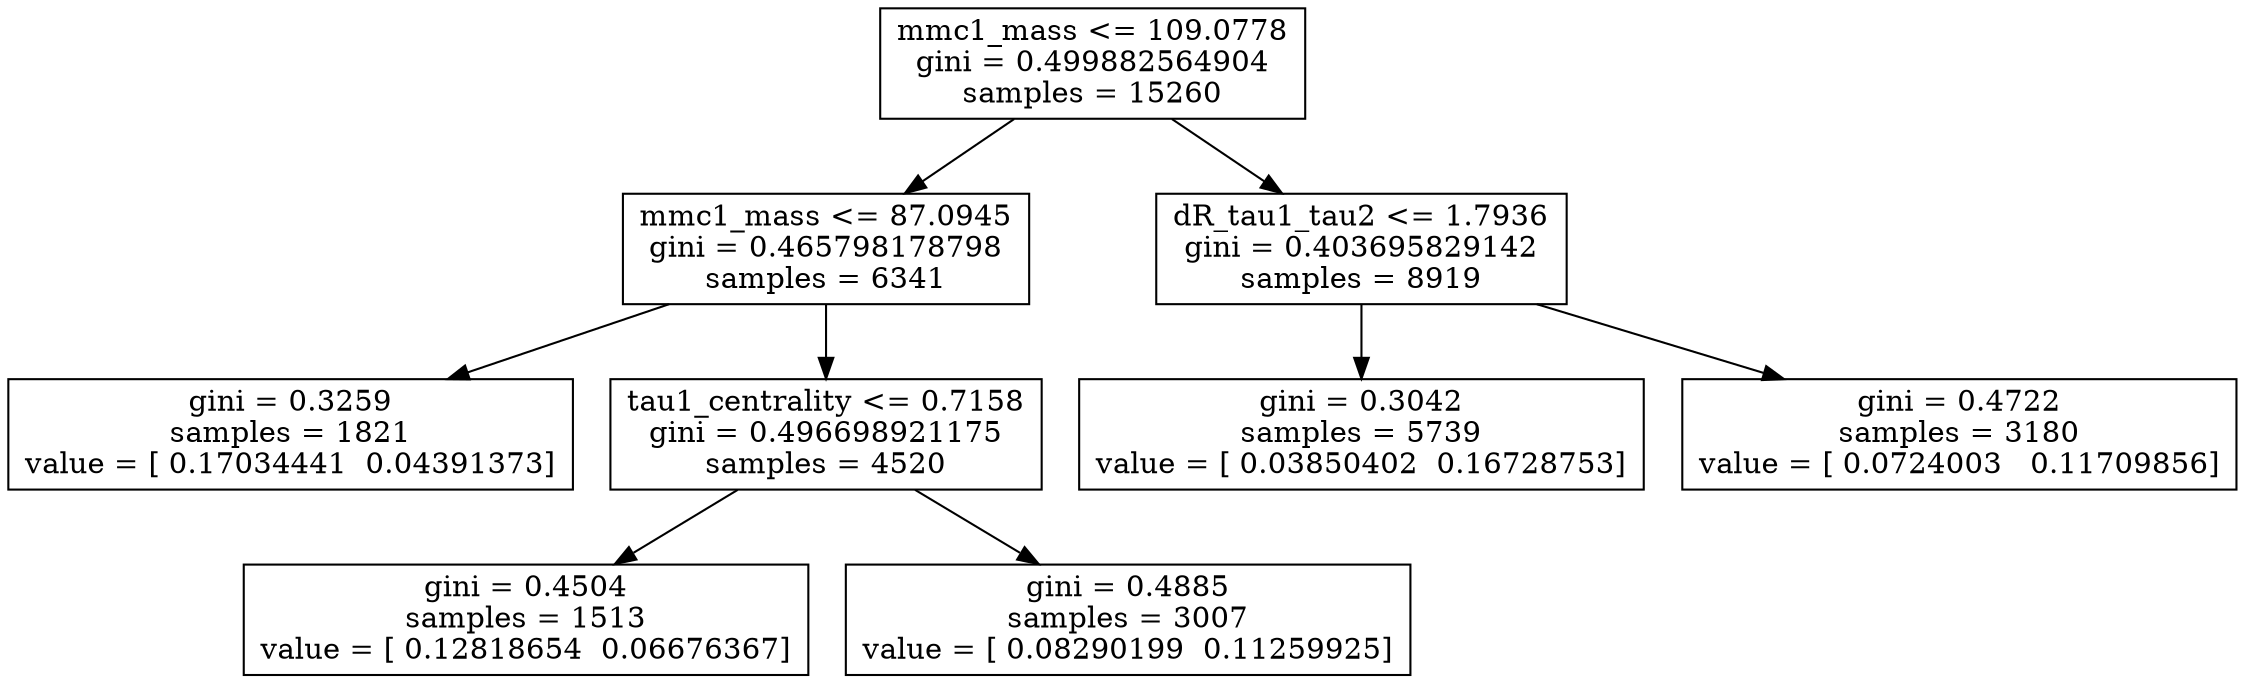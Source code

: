 digraph Tree {
0 [label="mmc1_mass <= 109.0778\ngini = 0.499882564904\nsamples = 15260", shape="box"] ;
1 [label="mmc1_mass <= 87.0945\ngini = 0.465798178798\nsamples = 6341", shape="box"] ;
0 -> 1 ;
2 [label="gini = 0.3259\nsamples = 1821\nvalue = [ 0.17034441  0.04391373]", shape="box"] ;
1 -> 2 ;
3 [label="tau1_centrality <= 0.7158\ngini = 0.496698921175\nsamples = 4520", shape="box"] ;
1 -> 3 ;
4 [label="gini = 0.4504\nsamples = 1513\nvalue = [ 0.12818654  0.06676367]", shape="box"] ;
3 -> 4 ;
5 [label="gini = 0.4885\nsamples = 3007\nvalue = [ 0.08290199  0.11259925]", shape="box"] ;
3 -> 5 ;
6 [label="dR_tau1_tau2 <= 1.7936\ngini = 0.403695829142\nsamples = 8919", shape="box"] ;
0 -> 6 ;
7 [label="gini = 0.3042\nsamples = 5739\nvalue = [ 0.03850402  0.16728753]", shape="box"] ;
6 -> 7 ;
8 [label="gini = 0.4722\nsamples = 3180\nvalue = [ 0.0724003   0.11709856]", shape="box"] ;
6 -> 8 ;
}